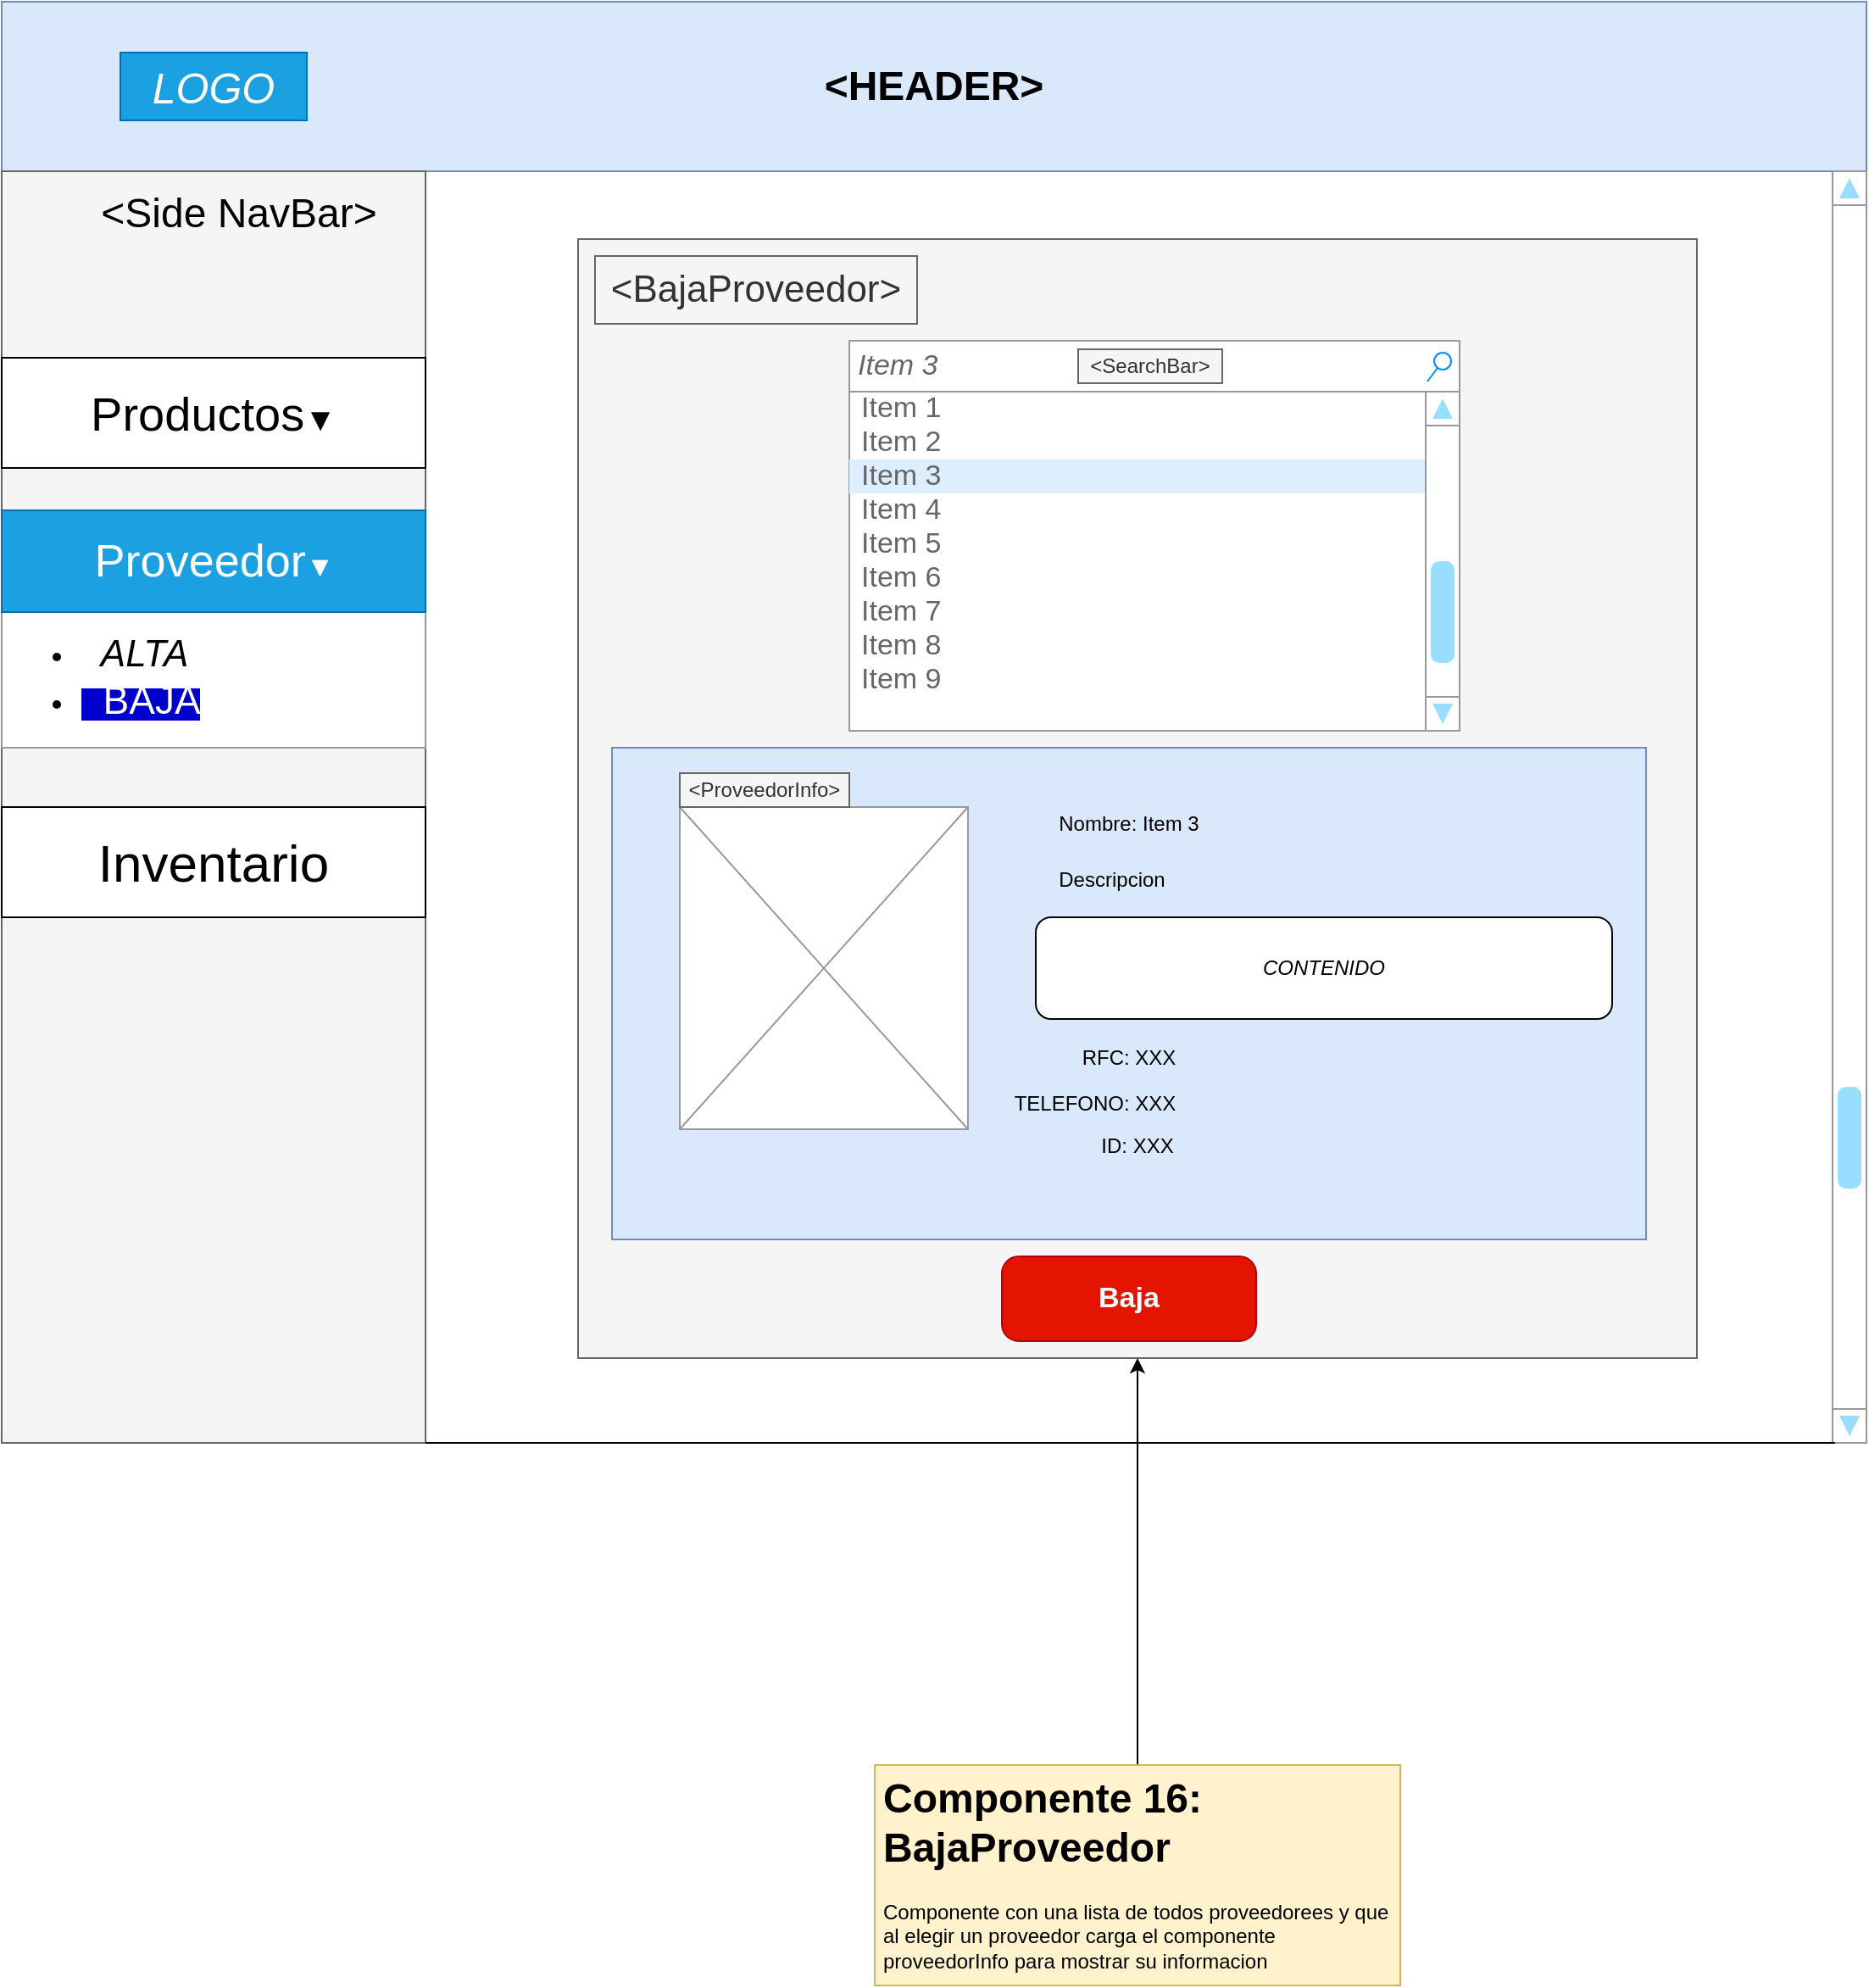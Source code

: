 <mxfile version="13.8.8" type="device"><diagram id="GH6W7SEznlXIR2MrJyil" name="Page-1"><mxGraphModel dx="868" dy="518" grid="1" gridSize="10" guides="1" tooltips="1" connect="1" arrows="1" fold="1" page="1" pageScale="1" pageWidth="1100" pageHeight="850" math="0" shadow="0"><root><mxCell id="0"/><mxCell id="1" parent="0"/><mxCell id="cnqzPTQE9FA1bivrmR1H-35" value="" style="whiteSpace=wrap;html=1;aspect=fixed;fillColor=#f5f5f5;strokeColor=#666666;fontColor=#333333;" parent="1" vertex="1"><mxGeometry x="340" y="140" width="660" height="660" as="geometry"/></mxCell><mxCell id="DJeCXC05ZmB5TyX4k3Av-2" value="" style="rounded=0;whiteSpace=wrap;html=1;fillColor=#dae8fc;strokeColor=#6c8ebf;" parent="1" vertex="1"><mxGeometry x="360" y="440" width="610" height="290" as="geometry"/></mxCell><mxCell id="cnqzPTQE9FA1bivrmR1H-2" value="&lt;h1&gt;&amp;lt;HEADER&amp;gt;&lt;br&gt;&lt;/h1&gt;" style="rounded=0;whiteSpace=wrap;html=1;fillColor=#dae8fc;strokeColor=#6c8ebf;" parent="1" vertex="1"><mxGeometry width="1100" height="100" as="geometry"/></mxCell><mxCell id="cnqzPTQE9FA1bivrmR1H-3" value="" style="rounded=0;whiteSpace=wrap;html=1;fillColor=#f5f5f5;strokeColor=#666666;fontColor=#333333;" parent="1" vertex="1"><mxGeometry y="100" width="250" height="750" as="geometry"/></mxCell><mxCell id="cnqzPTQE9FA1bivrmR1H-4" value="&lt;font style=&quot;font-size: 24px&quot;&gt;&amp;lt;Side NavBar&amp;gt;&lt;/font&gt;" style="text;html=1;strokeColor=none;fillColor=none;align=center;verticalAlign=middle;whiteSpace=wrap;rounded=0;" parent="1" vertex="1"><mxGeometry x="50" y="110" width="180" height="30" as="geometry"/></mxCell><mxCell id="cnqzPTQE9FA1bivrmR1H-5" value="&lt;i&gt;&lt;font style=&quot;font-size: 25px&quot;&gt;LOGO&lt;/font&gt;&lt;/i&gt;" style="text;html=1;strokeColor=#006EAF;fillColor=#1ba1e2;align=center;verticalAlign=middle;whiteSpace=wrap;rounded=0;fontColor=#ffffff;" parent="1" vertex="1"><mxGeometry x="70" y="30" width="110" height="40" as="geometry"/></mxCell><mxCell id="cnqzPTQE9FA1bivrmR1H-23" value="" style="verticalLabelPosition=bottom;shadow=0;dashed=0;align=center;html=1;verticalAlign=top;strokeWidth=1;shape=mxgraph.mockup.navigation.scrollBar;strokeColor=#999999;barPos=20;fillColor2=#99ddff;strokeColor2=none;direction=north;" parent="1" vertex="1"><mxGeometry x="1080" y="100" width="20" height="750" as="geometry"/></mxCell><mxCell id="cnqzPTQE9FA1bivrmR1H-24" value="&lt;div&gt;&lt;font style=&quot;font-size: 28px&quot;&gt;Productos&lt;/font&gt;&lt;font style=&quot;font-size: 19px&quot;&gt;▼&lt;/font&gt;&lt;/div&gt;" style="rounded=0;whiteSpace=wrap;html=1;" parent="1" vertex="1"><mxGeometry y="210" width="250" height="65" as="geometry"/></mxCell><mxCell id="cnqzPTQE9FA1bivrmR1H-25" value="&lt;font style=&quot;font-size: 31px&quot;&gt;Inventario&lt;/font&gt;" style="rounded=0;whiteSpace=wrap;html=1;" parent="1" vertex="1"><mxGeometry y="475" width="250" height="65" as="geometry"/></mxCell><mxCell id="cnqzPTQE9FA1bivrmR1H-32" value="" style="endArrow=none;html=1;exitX=1;exitY=1;exitDx=0;exitDy=0;entryX=0;entryY=0.07;entryDx=0;entryDy=0;entryPerimeter=0;" parent="1" source="cnqzPTQE9FA1bivrmR1H-3" target="cnqzPTQE9FA1bivrmR1H-23" edge="1"><mxGeometry width="50" height="50" relative="1" as="geometry"><mxPoint x="280" y="870" as="sourcePoint"/><mxPoint x="330" y="820" as="targetPoint"/></mxGeometry></mxCell><mxCell id="cnqzPTQE9FA1bivrmR1H-39" value="&lt;font style=&quot;font-size: 22px&quot;&gt;&amp;lt;BajaProveedor&amp;gt;&lt;/font&gt;" style="text;html=1;align=center;verticalAlign=middle;whiteSpace=wrap;rounded=0;fillColor=#f5f5f5;strokeColor=#666666;fontColor=#333333;" parent="1" vertex="1"><mxGeometry x="350" y="150" width="190" height="40" as="geometry"/></mxCell><mxCell id="cnqzPTQE9FA1bivrmR1H-51" value="Baja" style="strokeWidth=1;shadow=0;dashed=0;align=center;html=1;shape=mxgraph.mockup.buttons.button;strokeColor=#B20000;fontColor=#ffffff;mainText=;buttonStyle=round;fontSize=17;fontStyle=1;fillColor=#e51400;whiteSpace=wrap;" parent="1" vertex="1"><mxGeometry x="590" y="740" width="150" height="50" as="geometry"/></mxCell><mxCell id="PzjiXx4aoogb-aCdvy1u-1" value="" style="strokeWidth=1;shadow=0;dashed=0;align=center;html=1;shape=mxgraph.mockup.forms.rrect;rSize=0;strokeColor=#999999;fillColor=#ffffff;" parent="1" vertex="1"><mxGeometry x="500" y="200" width="360" height="230" as="geometry"/></mxCell><mxCell id="PzjiXx4aoogb-aCdvy1u-2" value="Title" style="strokeWidth=1;shadow=0;dashed=0;align=center;html=1;shape=mxgraph.mockup.forms.rrect;rSize=0;strokeColor=#999999;fontColor=#008cff;fontSize=17;fillColor=#ffffff;resizeWidth=1;" parent="PzjiXx4aoogb-aCdvy1u-1" vertex="1"><mxGeometry width="355" height="30" relative="1" as="geometry"/></mxCell><mxCell id="PzjiXx4aoogb-aCdvy1u-3" value="Item 1" style="strokeWidth=1;shadow=0;dashed=0;align=center;html=1;shape=mxgraph.mockup.forms.anchor;fontSize=17;fontColor=#666666;align=left;spacingLeft=5;resizeWidth=1;" parent="PzjiXx4aoogb-aCdvy1u-1" vertex="1"><mxGeometry width="355" height="20" relative="1" as="geometry"><mxPoint y="30" as="offset"/></mxGeometry></mxCell><mxCell id="PzjiXx4aoogb-aCdvy1u-4" value="Item 2" style="strokeWidth=1;shadow=0;dashed=0;align=center;html=1;shape=mxgraph.mockup.forms.anchor;fontSize=17;fontColor=#666666;align=left;spacingLeft=5;resizeWidth=1;" parent="PzjiXx4aoogb-aCdvy1u-1" vertex="1"><mxGeometry width="355" height="20" relative="1" as="geometry"><mxPoint y="50" as="offset"/></mxGeometry></mxCell><mxCell id="PzjiXx4aoogb-aCdvy1u-5" value="Item 3" style="strokeWidth=1;shadow=0;dashed=0;align=center;html=1;shape=mxgraph.mockup.forms.rrect;rSize=0;fontSize=17;fontColor=#666666;align=left;spacingLeft=5;fillColor=#ddeeff;strokeColor=none;resizeWidth=1;" parent="PzjiXx4aoogb-aCdvy1u-1" vertex="1"><mxGeometry width="355" height="20" relative="1" as="geometry"><mxPoint y="70" as="offset"/></mxGeometry></mxCell><mxCell id="PzjiXx4aoogb-aCdvy1u-6" value="Item 4" style="strokeWidth=1;shadow=0;dashed=0;align=center;html=1;shape=mxgraph.mockup.forms.anchor;fontSize=17;fontColor=#666666;align=left;spacingLeft=5;resizeWidth=1;" parent="PzjiXx4aoogb-aCdvy1u-1" vertex="1"><mxGeometry width="355" height="20" relative="1" as="geometry"><mxPoint y="90" as="offset"/></mxGeometry></mxCell><mxCell id="PzjiXx4aoogb-aCdvy1u-8" value="Item 5" style="strokeWidth=1;shadow=0;dashed=0;align=center;html=1;shape=mxgraph.mockup.forms.anchor;fontSize=17;fontColor=#666666;align=left;spacingLeft=5;resizeWidth=1;" parent="PzjiXx4aoogb-aCdvy1u-1" vertex="1"><mxGeometry y="110" width="355" height="20" as="geometry"/></mxCell><mxCell id="PzjiXx4aoogb-aCdvy1u-7" value="Item 6" style="strokeWidth=1;shadow=0;dashed=0;align=center;html=1;shape=mxgraph.mockup.forms.anchor;fontSize=17;fontColor=#666666;align=left;spacingLeft=5;resizeWidth=1;" parent="PzjiXx4aoogb-aCdvy1u-1" vertex="1"><mxGeometry y="130" width="355" height="20" as="geometry"/></mxCell><mxCell id="PzjiXx4aoogb-aCdvy1u-9" value="&lt;i&gt;Item 3&lt;/i&gt;" style="strokeWidth=1;shadow=0;dashed=0;align=center;html=1;shape=mxgraph.mockup.forms.searchBox;strokeColor=#999999;mainText=;strokeColor2=#008cff;fontColor=#666666;fontSize=17;align=left;spacingLeft=3;fillColor=#FFFFFF;" parent="PzjiXx4aoogb-aCdvy1u-1" vertex="1"><mxGeometry width="360" height="30" as="geometry"/></mxCell><mxCell id="PzjiXx4aoogb-aCdvy1u-10" value="Item 7" style="strokeWidth=1;shadow=0;dashed=0;align=center;html=1;shape=mxgraph.mockup.forms.anchor;fontSize=17;fontColor=#666666;align=left;spacingLeft=5;resizeWidth=1;" parent="PzjiXx4aoogb-aCdvy1u-1" vertex="1"><mxGeometry y="150" width="355" height="20" as="geometry"/></mxCell><mxCell id="PzjiXx4aoogb-aCdvy1u-11" value="Item 8" style="strokeWidth=1;shadow=0;dashed=0;align=center;html=1;shape=mxgraph.mockup.forms.anchor;fontSize=17;fontColor=#666666;align=left;spacingLeft=5;resizeWidth=1;" parent="PzjiXx4aoogb-aCdvy1u-1" vertex="1"><mxGeometry y="170" width="355" height="20" as="geometry"/></mxCell><mxCell id="PzjiXx4aoogb-aCdvy1u-18" value="" style="verticalLabelPosition=bottom;shadow=0;dashed=0;align=center;html=1;verticalAlign=top;strokeWidth=1;shape=mxgraph.mockup.navigation.scrollBar;strokeColor=#999999;barPos=20;fillColor2=#99ddff;strokeColor2=none;direction=north;fillColor=#FFFFFF;" parent="PzjiXx4aoogb-aCdvy1u-1" vertex="1"><mxGeometry x="340" y="30" width="20" height="200" as="geometry"/></mxCell><mxCell id="PzjiXx4aoogb-aCdvy1u-19" value="Item 9" style="strokeWidth=1;shadow=0;dashed=0;align=center;html=1;shape=mxgraph.mockup.forms.anchor;fontSize=17;fontColor=#666666;align=left;spacingLeft=5;resizeWidth=1;" parent="PzjiXx4aoogb-aCdvy1u-1" vertex="1"><mxGeometry y="190" width="355" height="20" as="geometry"/></mxCell><mxCell id="DJeCXC05ZmB5TyX4k3Av-10" value="&amp;lt;SearchBar&amp;gt;" style="text;html=1;strokeColor=#666666;fillColor=#f5f5f5;align=center;verticalAlign=middle;whiteSpace=wrap;rounded=0;fontColor=#333333;" parent="PzjiXx4aoogb-aCdvy1u-1" vertex="1"><mxGeometry x="135" y="5" width="85" height="20" as="geometry"/></mxCell><mxCell id="PzjiXx4aoogb-aCdvy1u-12" value="" style="verticalLabelPosition=bottom;shadow=0;dashed=0;align=center;html=1;verticalAlign=top;strokeWidth=1;shape=mxgraph.mockup.graphics.simpleIcon;strokeColor=#999999;fillColor=#FFFFFF;" parent="1" vertex="1"><mxGeometry x="400" y="475" width="170" height="190" as="geometry"/></mxCell><mxCell id="PzjiXx4aoogb-aCdvy1u-13" value="Nombre: Item 3" style="text;html=1;strokeColor=none;fillColor=none;align=center;verticalAlign=middle;whiteSpace=wrap;rounded=0;" parent="1" vertex="1"><mxGeometry x="590" y="475" width="150" height="20" as="geometry"/></mxCell><mxCell id="PzjiXx4aoogb-aCdvy1u-15" value="&lt;i&gt;CONTENIDO&lt;/i&gt;" style="rounded=1;whiteSpace=wrap;html=1;fillColor=#FFFFFF;" parent="1" vertex="1"><mxGeometry x="610" y="540" width="340" height="60" as="geometry"/></mxCell><mxCell id="PzjiXx4aoogb-aCdvy1u-16" value="RFC: XXX" style="text;html=1;strokeColor=none;fillColor=none;align=center;verticalAlign=middle;whiteSpace=wrap;rounded=0;" parent="1" vertex="1"><mxGeometry x="610" y="612.5" width="110" height="20" as="geometry"/></mxCell><mxCell id="PzjiXx4aoogb-aCdvy1u-17" value="Descripcion" style="text;html=1;strokeColor=none;fillColor=none;align=center;verticalAlign=middle;whiteSpace=wrap;rounded=0;" parent="1" vertex="1"><mxGeometry x="610" y="507.5" width="90" height="20" as="geometry"/></mxCell><mxCell id="PzjiXx4aoogb-aCdvy1u-21" style="edgeStyle=orthogonalEdgeStyle;rounded=0;orthogonalLoop=1;jettySize=auto;html=1;" parent="1" source="PzjiXx4aoogb-aCdvy1u-20" target="cnqzPTQE9FA1bivrmR1H-35" edge="1"><mxGeometry relative="1" as="geometry"/></mxCell><mxCell id="PzjiXx4aoogb-aCdvy1u-20" value="&lt;h1&gt;Componente 16: BajaProveedor&lt;br&gt;&lt;/h1&gt;&lt;p&gt;Componente con una lista de todos proveedorees y que al elegir un proveedor carga el componente proveedorInfo para mostrar su informacion&lt;br&gt;&lt;/p&gt;" style="text;html=1;strokeColor=#d6b656;fillColor=#fff2cc;spacing=5;spacingTop=-20;whiteSpace=wrap;overflow=hidden;rounded=0;" parent="1" vertex="1"><mxGeometry x="515" y="1040" width="310" height="130" as="geometry"/></mxCell><mxCell id="PzjiXx4aoogb-aCdvy1u-22" value="ID: XXX" style="text;html=1;strokeColor=none;fillColor=none;align=center;verticalAlign=middle;whiteSpace=wrap;rounded=0;" parent="1" vertex="1"><mxGeometry x="615" y="665" width="110" height="20" as="geometry"/></mxCell><mxCell id="DJeCXC05ZmB5TyX4k3Av-3" value="&amp;lt;ProveedorInfo&amp;gt;" style="text;html=1;strokeColor=#666666;fillColor=#f5f5f5;align=center;verticalAlign=middle;whiteSpace=wrap;rounded=0;fontColor=#333333;" parent="1" vertex="1"><mxGeometry x="400" y="455" width="100" height="20" as="geometry"/></mxCell><mxCell id="4UBW6SwLtuIw3t3opbTd-1" value="TELEFONO: XXX" style="text;html=1;strokeColor=none;fillColor=none;align=center;verticalAlign=middle;whiteSpace=wrap;rounded=0;" vertex="1" parent="1"><mxGeometry x="590" y="640" width="110" height="20" as="geometry"/></mxCell><mxCell id="4UBW6SwLtuIw3t3opbTd-2" value="" style="strokeWidth=1;shadow=0;dashed=0;align=center;html=1;shape=mxgraph.mockup.forms.rrect;rSize=0;strokeColor=#999999;fillColor=#ffffff;" vertex="1" parent="1"><mxGeometry y="300" width="250" height="140" as="geometry"/></mxCell><mxCell id="4UBW6SwLtuIw3t3opbTd-3" value="&lt;div&gt;&lt;font style=&quot;font-size: 27px&quot;&gt;Proveedor&lt;/font&gt;▼&lt;/div&gt;" style="strokeWidth=1;shadow=0;dashed=0;align=center;html=1;shape=mxgraph.mockup.forms.rrect;rSize=0;strokeColor=#006EAF;fontSize=17;fillColor=#1ba1e2;resizeWidth=1;fontColor=#ffffff;" vertex="1" parent="4UBW6SwLtuIw3t3opbTd-2"><mxGeometry width="250" height="60" relative="1" as="geometry"><mxPoint as="offset"/></mxGeometry></mxCell><mxCell id="4UBW6SwLtuIw3t3opbTd-4" value="&lt;ul&gt;&lt;li&gt;&lt;span style=&quot;background-color: transparent&quot;&gt;&lt;i&gt;&lt;font style=&quot;font-size: 22px&quot;&gt;&amp;nbsp; ALTA&lt;/font&gt;&lt;/i&gt;&lt;/span&gt;&lt;/li&gt;&lt;/ul&gt;" style="strokeWidth=1;shadow=0;dashed=0;align=center;html=1;shape=mxgraph.mockup.forms.anchor;fontSize=17;align=left;spacingLeft=5;resizeWidth=1;strokeColor=#d79b00;fillColor=#ffe6cc;" vertex="1" parent="4UBW6SwLtuIw3t3opbTd-2"><mxGeometry y="70.531" width="250" height="29.474" as="geometry"/></mxCell><mxCell id="4UBW6SwLtuIw3t3opbTd-5" value="&lt;ul&gt;&lt;li&gt;&lt;font color=&quot;#FFFFFF&quot;&gt;&lt;span style=&quot;background-color: rgb(0 , 0 , 204)&quot;&gt;&lt;font style=&quot;font-size: 23px&quot;&gt;&amp;nbsp; BAJA&lt;br&gt;&lt;/font&gt;&lt;/span&gt;&lt;/font&gt;&lt;/li&gt;&lt;/ul&gt;" style="strokeWidth=1;shadow=0;dashed=0;align=center;html=1;shape=mxgraph.mockup.forms.anchor;fontSize=17;align=left;spacingLeft=5;resizeWidth=1;fillColor=#dae8fc;strokeColor=#6c8ebf;" vertex="1" parent="4UBW6SwLtuIw3t3opbTd-2"><mxGeometry y="100.005" width="250" height="24.706" as="geometry"/></mxCell></root></mxGraphModel></diagram></mxfile>